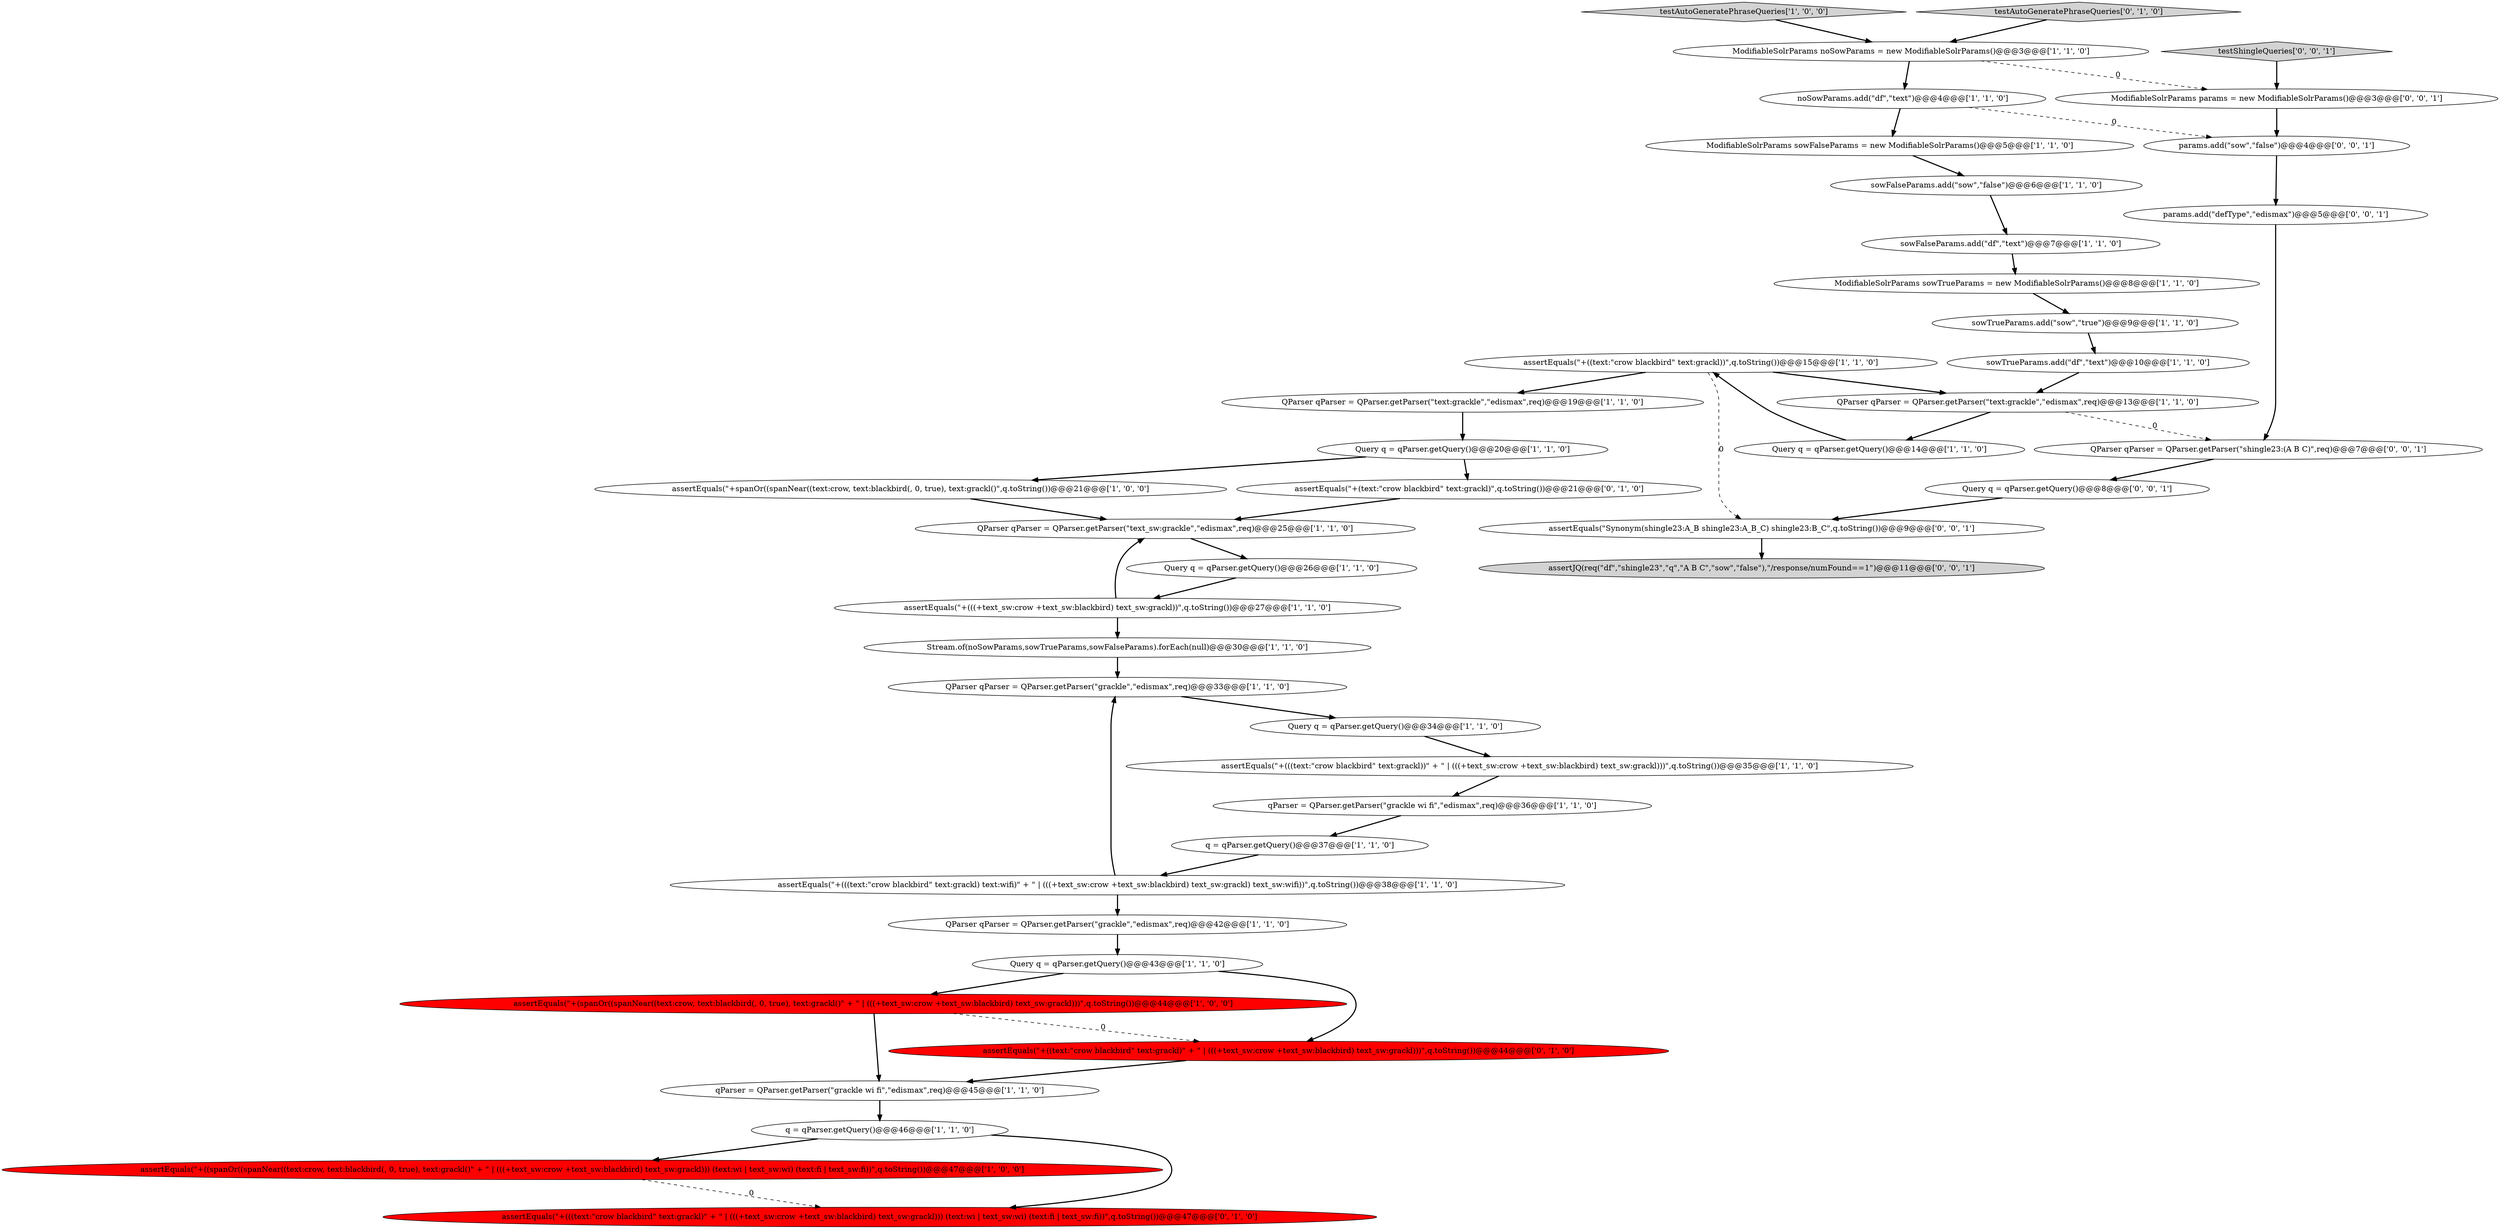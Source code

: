 digraph {
9 [style = filled, label = "Query q = qParser.getQuery()@@@20@@@['1', '1', '0']", fillcolor = white, shape = ellipse image = "AAA0AAABBB1BBB"];
3 [style = filled, label = "assertEquals(\"+(((text:\"crow blackbird\" text:grackl) text:wifi)\" + \" | (((+text_sw:crow +text_sw:blackbird) text_sw:grackl) text_sw:wifi))\",q.toString())@@@38@@@['1', '1', '0']", fillcolor = white, shape = ellipse image = "AAA0AAABBB1BBB"];
22 [style = filled, label = "sowFalseParams.add(\"df\",\"text\")@@@7@@@['1', '1', '0']", fillcolor = white, shape = ellipse image = "AAA0AAABBB1BBB"];
35 [style = filled, label = "assertJQ(req(\"df\",\"shingle23\",\"q\",\"A B C\",\"sow\",\"false\"),\"/response/numFound==1\")@@@11@@@['0', '0', '1']", fillcolor = lightgray, shape = ellipse image = "AAA0AAABBB3BBB"];
12 [style = filled, label = "assertEquals(\"+(((text:\"crow blackbird\" text:grackl))\" + \" | (((+text_sw:crow +text_sw:blackbird) text_sw:grackl)))\",q.toString())@@@35@@@['1', '1', '0']", fillcolor = white, shape = ellipse image = "AAA0AAABBB1BBB"];
21 [style = filled, label = "qParser = QParser.getParser(\"grackle wi fi\",\"edismax\",req)@@@45@@@['1', '1', '0']", fillcolor = white, shape = ellipse image = "AAA0AAABBB1BBB"];
1 [style = filled, label = "Query q = qParser.getQuery()@@@34@@@['1', '1', '0']", fillcolor = white, shape = ellipse image = "AAA0AAABBB1BBB"];
4 [style = filled, label = "QParser qParser = QParser.getParser(\"grackle\",\"edismax\",req)@@@42@@@['1', '1', '0']", fillcolor = white, shape = ellipse image = "AAA0AAABBB1BBB"];
8 [style = filled, label = "assertEquals(\"+(((+text_sw:crow +text_sw:blackbird) text_sw:grackl))\",q.toString())@@@27@@@['1', '1', '0']", fillcolor = white, shape = ellipse image = "AAA0AAABBB1BBB"];
18 [style = filled, label = "ModifiableSolrParams sowTrueParams = new ModifiableSolrParams()@@@8@@@['1', '1', '0']", fillcolor = white, shape = ellipse image = "AAA0AAABBB1BBB"];
20 [style = filled, label = "QParser qParser = QParser.getParser(\"text:grackle\",\"edismax\",req)@@@13@@@['1', '1', '0']", fillcolor = white, shape = ellipse image = "AAA0AAABBB1BBB"];
14 [style = filled, label = "Query q = qParser.getQuery()@@@26@@@['1', '1', '0']", fillcolor = white, shape = ellipse image = "AAA0AAABBB1BBB"];
23 [style = filled, label = "assertEquals(\"+spanOr((spanNear((text:crow, text:blackbird(, 0, true), text:grackl()\",q.toString())@@@21@@@['1', '0', '0']", fillcolor = white, shape = ellipse image = "AAA0AAABBB1BBB"];
17 [style = filled, label = "q = qParser.getQuery()@@@37@@@['1', '1', '0']", fillcolor = white, shape = ellipse image = "AAA0AAABBB1BBB"];
30 [style = filled, label = "q = qParser.getQuery()@@@46@@@['1', '1', '0']", fillcolor = white, shape = ellipse image = "AAA0AAABBB1BBB"];
29 [style = filled, label = "Query q = qParser.getQuery()@@@43@@@['1', '1', '0']", fillcolor = white, shape = ellipse image = "AAA0AAABBB1BBB"];
25 [style = filled, label = "assertEquals(\"+((spanOr((spanNear((text:crow, text:blackbird(, 0, true), text:grackl()\" + \" | (((+text_sw:crow +text_sw:blackbird) text_sw:grackl))) (text:wi | text_sw:wi) (text:fi | text_sw:fi))\",q.toString())@@@47@@@['1', '0', '0']", fillcolor = red, shape = ellipse image = "AAA1AAABBB1BBB"];
0 [style = filled, label = "QParser qParser = QParser.getParser(\"text_sw:grackle\",\"edismax\",req)@@@25@@@['1', '1', '0']", fillcolor = white, shape = ellipse image = "AAA0AAABBB1BBB"];
24 [style = filled, label = "testAutoGeneratePhraseQueries['1', '0', '0']", fillcolor = lightgray, shape = diamond image = "AAA0AAABBB1BBB"];
16 [style = filled, label = "assertEquals(\"+((text:\"crow blackbird\" text:grackl))\",q.toString())@@@15@@@['1', '1', '0']", fillcolor = white, shape = ellipse image = "AAA0AAABBB1BBB"];
41 [style = filled, label = "QParser qParser = QParser.getParser(\"shingle23:(A B C)\",req)@@@7@@@['0', '0', '1']", fillcolor = white, shape = ellipse image = "AAA0AAABBB3BBB"];
26 [style = filled, label = "noSowParams.add(\"df\",\"text\")@@@4@@@['1', '1', '0']", fillcolor = white, shape = ellipse image = "AAA0AAABBB1BBB"];
5 [style = filled, label = "sowTrueParams.add(\"df\",\"text\")@@@10@@@['1', '1', '0']", fillcolor = white, shape = ellipse image = "AAA0AAABBB1BBB"];
27 [style = filled, label = "sowFalseParams.add(\"sow\",\"false\")@@@6@@@['1', '1', '0']", fillcolor = white, shape = ellipse image = "AAA0AAABBB1BBB"];
40 [style = filled, label = "testShingleQueries['0', '0', '1']", fillcolor = lightgray, shape = diamond image = "AAA0AAABBB3BBB"];
10 [style = filled, label = "assertEquals(\"+(spanOr((spanNear((text:crow, text:blackbird(, 0, true), text:grackl()\" + \" | (((+text_sw:crow +text_sw:blackbird) text_sw:grackl)))\",q.toString())@@@44@@@['1', '0', '0']", fillcolor = red, shape = ellipse image = "AAA1AAABBB1BBB"];
2 [style = filled, label = "Query q = qParser.getQuery()@@@14@@@['1', '1', '0']", fillcolor = white, shape = ellipse image = "AAA0AAABBB1BBB"];
33 [style = filled, label = "assertEquals(\"+((text:\"crow blackbird\" text:grackl)\" + \" | (((+text_sw:crow +text_sw:blackbird) text_sw:grackl)))\",q.toString())@@@44@@@['0', '1', '0']", fillcolor = red, shape = ellipse image = "AAA1AAABBB2BBB"];
15 [style = filled, label = "sowTrueParams.add(\"sow\",\"true\")@@@9@@@['1', '1', '0']", fillcolor = white, shape = ellipse image = "AAA0AAABBB1BBB"];
39 [style = filled, label = "assertEquals(\"Synonym(shingle23:A_B shingle23:A_B_C) shingle23:B_C\",q.toString())@@@9@@@['0', '0', '1']", fillcolor = white, shape = ellipse image = "AAA0AAABBB3BBB"];
36 [style = filled, label = "Query q = qParser.getQuery()@@@8@@@['0', '0', '1']", fillcolor = white, shape = ellipse image = "AAA0AAABBB3BBB"];
32 [style = filled, label = "testAutoGeneratePhraseQueries['0', '1', '0']", fillcolor = lightgray, shape = diamond image = "AAA0AAABBB2BBB"];
13 [style = filled, label = "ModifiableSolrParams noSowParams = new ModifiableSolrParams()@@@3@@@['1', '1', '0']", fillcolor = white, shape = ellipse image = "AAA0AAABBB1BBB"];
37 [style = filled, label = "ModifiableSolrParams params = new ModifiableSolrParams()@@@3@@@['0', '0', '1']", fillcolor = white, shape = ellipse image = "AAA0AAABBB3BBB"];
34 [style = filled, label = "assertEquals(\"+(((text:\"crow blackbird\" text:grackl)\" + \" | (((+text_sw:crow +text_sw:blackbird) text_sw:grackl))) (text:wi | text_sw:wi) (text:fi | text_sw:fi))\",q.toString())@@@47@@@['0', '1', '0']", fillcolor = red, shape = ellipse image = "AAA1AAABBB2BBB"];
28 [style = filled, label = "ModifiableSolrParams sowFalseParams = new ModifiableSolrParams()@@@5@@@['1', '1', '0']", fillcolor = white, shape = ellipse image = "AAA0AAABBB1BBB"];
38 [style = filled, label = "params.add(\"sow\",\"false\")@@@4@@@['0', '0', '1']", fillcolor = white, shape = ellipse image = "AAA0AAABBB3BBB"];
11 [style = filled, label = "qParser = QParser.getParser(\"grackle wi fi\",\"edismax\",req)@@@36@@@['1', '1', '0']", fillcolor = white, shape = ellipse image = "AAA0AAABBB1BBB"];
7 [style = filled, label = "QParser qParser = QParser.getParser(\"grackle\",\"edismax\",req)@@@33@@@['1', '1', '0']", fillcolor = white, shape = ellipse image = "AAA0AAABBB1BBB"];
19 [style = filled, label = "QParser qParser = QParser.getParser(\"text:grackle\",\"edismax\",req)@@@19@@@['1', '1', '0']", fillcolor = white, shape = ellipse image = "AAA0AAABBB1BBB"];
31 [style = filled, label = "assertEquals(\"+(text:\"crow blackbird\" text:grackl)\",q.toString())@@@21@@@['0', '1', '0']", fillcolor = white, shape = ellipse image = "AAA0AAABBB2BBB"];
6 [style = filled, label = "Stream.of(noSowParams,sowTrueParams,sowFalseParams).forEach(null)@@@30@@@['1', '1', '0']", fillcolor = white, shape = ellipse image = "AAA0AAABBB1BBB"];
42 [style = filled, label = "params.add(\"defType\",\"edismax\")@@@5@@@['0', '0', '1']", fillcolor = white, shape = ellipse image = "AAA0AAABBB3BBB"];
13->37 [style = dashed, label="0"];
42->41 [style = bold, label=""];
7->1 [style = bold, label=""];
25->34 [style = dashed, label="0"];
26->38 [style = dashed, label="0"];
5->20 [style = bold, label=""];
9->31 [style = bold, label=""];
31->0 [style = bold, label=""];
18->15 [style = bold, label=""];
12->11 [style = bold, label=""];
30->25 [style = bold, label=""];
10->33 [style = dashed, label="0"];
8->6 [style = bold, label=""];
4->29 [style = bold, label=""];
30->34 [style = bold, label=""];
10->21 [style = bold, label=""];
21->30 [style = bold, label=""];
16->19 [style = bold, label=""];
38->42 [style = bold, label=""];
27->22 [style = bold, label=""];
23->0 [style = bold, label=""];
3->4 [style = bold, label=""];
36->39 [style = bold, label=""];
15->5 [style = bold, label=""];
20->2 [style = bold, label=""];
8->0 [style = bold, label=""];
9->23 [style = bold, label=""];
0->14 [style = bold, label=""];
22->18 [style = bold, label=""];
29->33 [style = bold, label=""];
41->36 [style = bold, label=""];
19->9 [style = bold, label=""];
3->7 [style = bold, label=""];
13->26 [style = bold, label=""];
20->41 [style = dashed, label="0"];
37->38 [style = bold, label=""];
39->35 [style = bold, label=""];
1->12 [style = bold, label=""];
17->3 [style = bold, label=""];
11->17 [style = bold, label=""];
29->10 [style = bold, label=""];
14->8 [style = bold, label=""];
28->27 [style = bold, label=""];
26->28 [style = bold, label=""];
6->7 [style = bold, label=""];
33->21 [style = bold, label=""];
32->13 [style = bold, label=""];
16->20 [style = bold, label=""];
40->37 [style = bold, label=""];
16->39 [style = dashed, label="0"];
24->13 [style = bold, label=""];
2->16 [style = bold, label=""];
}
